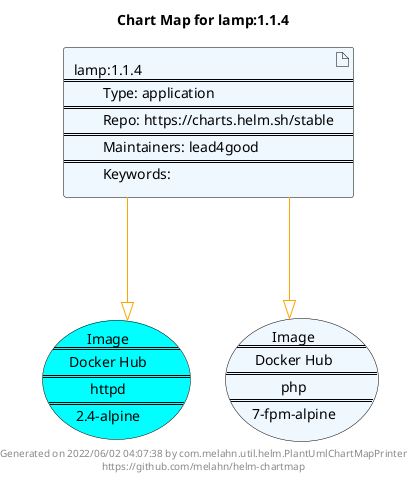 @startuml
skinparam linetype ortho
skinparam backgroundColor white
skinparam usecaseBorderColor black
skinparam usecaseArrowColor LightSlateGray
skinparam artifactBorderColor black
skinparam artifactArrowColor LightSlateGray

title Chart Map for lamp:1.1.4

'There is one referenced Helm Chart
artifact "lamp:1.1.4\n====\n\tType: application\n====\n\tRepo: https://charts.helm.sh/stable\n====\n\tMaintainers: lead4good\n====\n\tKeywords: " as lamp_1_1_4 #AliceBlue

'There are 2 referenced Docker Images
usecase "Image\n====\nDocker Hub\n====\nhttpd\n====\n2.4-alpine" as httpd_2_4_alpine #Aqua
usecase "Image\n====\nDocker Hub\n====\nphp\n====\n7-fpm-alpine" as php_7_fpm_alpine #AliceBlue

'Chart Dependencies
lamp_1_1_4--[#orange]-|>httpd_2_4_alpine
lamp_1_1_4--[#orange]-|>php_7_fpm_alpine

center footer Generated on 2022/06/02 04:07:38 by com.melahn.util.helm.PlantUmlChartMapPrinter\nhttps://github.com/melahn/helm-chartmap
@enduml
